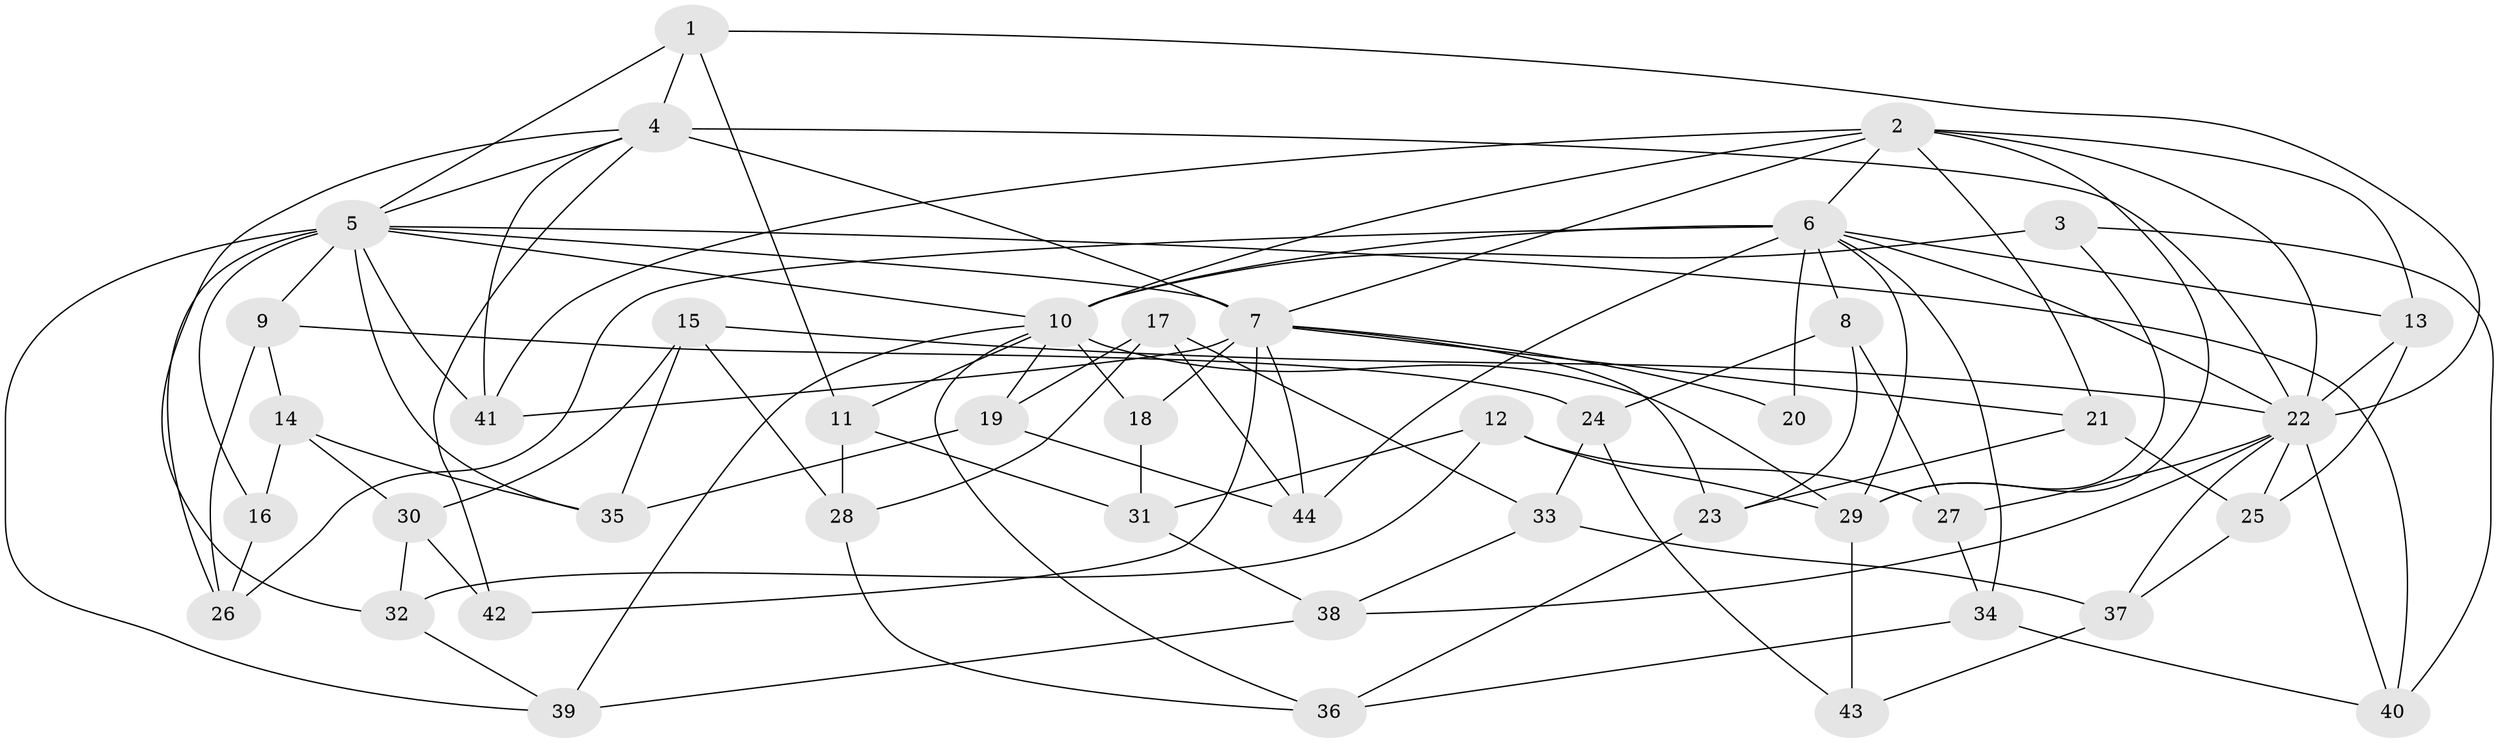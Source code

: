 // original degree distribution, {4: 1.0}
// Generated by graph-tools (version 1.1) at 2025/53/03/04/25 22:53:59]
// undirected, 44 vertices, 105 edges
graph export_dot {
  node [color=gray90,style=filled];
  1;
  2;
  3;
  4;
  5;
  6;
  7;
  8;
  9;
  10;
  11;
  12;
  13;
  14;
  15;
  16;
  17;
  18;
  19;
  20;
  21;
  22;
  23;
  24;
  25;
  26;
  27;
  28;
  29;
  30;
  31;
  32;
  33;
  34;
  35;
  36;
  37;
  38;
  39;
  40;
  41;
  42;
  43;
  44;
  1 -- 4 [weight=2.0];
  1 -- 5 [weight=1.0];
  1 -- 11 [weight=1.0];
  1 -- 22 [weight=2.0];
  2 -- 6 [weight=1.0];
  2 -- 7 [weight=1.0];
  2 -- 10 [weight=2.0];
  2 -- 13 [weight=1.0];
  2 -- 21 [weight=1.0];
  2 -- 22 [weight=1.0];
  2 -- 29 [weight=2.0];
  2 -- 41 [weight=1.0];
  3 -- 10 [weight=2.0];
  3 -- 29 [weight=1.0];
  3 -- 40 [weight=1.0];
  4 -- 5 [weight=1.0];
  4 -- 7 [weight=2.0];
  4 -- 22 [weight=1.0];
  4 -- 32 [weight=1.0];
  4 -- 41 [weight=1.0];
  4 -- 42 [weight=2.0];
  5 -- 7 [weight=1.0];
  5 -- 9 [weight=1.0];
  5 -- 10 [weight=1.0];
  5 -- 16 [weight=2.0];
  5 -- 26 [weight=1.0];
  5 -- 35 [weight=1.0];
  5 -- 39 [weight=1.0];
  5 -- 40 [weight=1.0];
  5 -- 41 [weight=1.0];
  6 -- 8 [weight=1.0];
  6 -- 10 [weight=1.0];
  6 -- 13 [weight=1.0];
  6 -- 20 [weight=3.0];
  6 -- 22 [weight=1.0];
  6 -- 26 [weight=1.0];
  6 -- 29 [weight=1.0];
  6 -- 34 [weight=1.0];
  6 -- 44 [weight=1.0];
  7 -- 18 [weight=2.0];
  7 -- 20 [weight=1.0];
  7 -- 21 [weight=1.0];
  7 -- 23 [weight=1.0];
  7 -- 41 [weight=1.0];
  7 -- 42 [weight=1.0];
  7 -- 44 [weight=1.0];
  8 -- 23 [weight=1.0];
  8 -- 24 [weight=1.0];
  8 -- 27 [weight=1.0];
  9 -- 14 [weight=1.0];
  9 -- 24 [weight=1.0];
  9 -- 26 [weight=1.0];
  10 -- 11 [weight=1.0];
  10 -- 18 [weight=1.0];
  10 -- 19 [weight=1.0];
  10 -- 29 [weight=1.0];
  10 -- 36 [weight=1.0];
  10 -- 39 [weight=1.0];
  11 -- 28 [weight=1.0];
  11 -- 31 [weight=1.0];
  12 -- 27 [weight=1.0];
  12 -- 29 [weight=1.0];
  12 -- 31 [weight=1.0];
  12 -- 32 [weight=1.0];
  13 -- 22 [weight=1.0];
  13 -- 25 [weight=1.0];
  14 -- 16 [weight=1.0];
  14 -- 30 [weight=1.0];
  14 -- 35 [weight=1.0];
  15 -- 22 [weight=1.0];
  15 -- 28 [weight=1.0];
  15 -- 30 [weight=1.0];
  15 -- 35 [weight=1.0];
  16 -- 26 [weight=1.0];
  17 -- 19 [weight=1.0];
  17 -- 28 [weight=1.0];
  17 -- 33 [weight=1.0];
  17 -- 44 [weight=1.0];
  18 -- 31 [weight=1.0];
  19 -- 35 [weight=1.0];
  19 -- 44 [weight=1.0];
  21 -- 23 [weight=1.0];
  21 -- 25 [weight=1.0];
  22 -- 25 [weight=1.0];
  22 -- 27 [weight=1.0];
  22 -- 37 [weight=1.0];
  22 -- 38 [weight=1.0];
  22 -- 40 [weight=1.0];
  23 -- 36 [weight=1.0];
  24 -- 33 [weight=1.0];
  24 -- 43 [weight=1.0];
  25 -- 37 [weight=1.0];
  27 -- 34 [weight=1.0];
  28 -- 36 [weight=1.0];
  29 -- 43 [weight=2.0];
  30 -- 32 [weight=1.0];
  30 -- 42 [weight=1.0];
  31 -- 38 [weight=1.0];
  32 -- 39 [weight=1.0];
  33 -- 37 [weight=1.0];
  33 -- 38 [weight=1.0];
  34 -- 36 [weight=1.0];
  34 -- 40 [weight=1.0];
  37 -- 43 [weight=1.0];
  38 -- 39 [weight=1.0];
}
